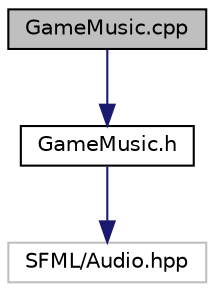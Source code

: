 digraph "GameMusic.cpp"
{
  edge [fontname="Helvetica",fontsize="10",labelfontname="Helvetica",labelfontsize="10"];
  node [fontname="Helvetica",fontsize="10",shape=record];
  Node0 [label="GameMusic.cpp",height=0.2,width=0.4,color="black", fillcolor="grey75", style="filled", fontcolor="black"];
  Node0 -> Node1 [color="midnightblue",fontsize="10",style="solid",fontname="Helvetica"];
  Node1 [label="GameMusic.h",height=0.2,width=0.4,color="black", fillcolor="white", style="filled",URL="$_game_music_8h.html",tooltip="The background music for the game. This class adds for extra functionality than the SFML music librar..."];
  Node1 -> Node2 [color="midnightblue",fontsize="10",style="solid",fontname="Helvetica"];
  Node2 [label="SFML/Audio.hpp",height=0.2,width=0.4,color="grey75", fillcolor="white", style="filled"];
}
